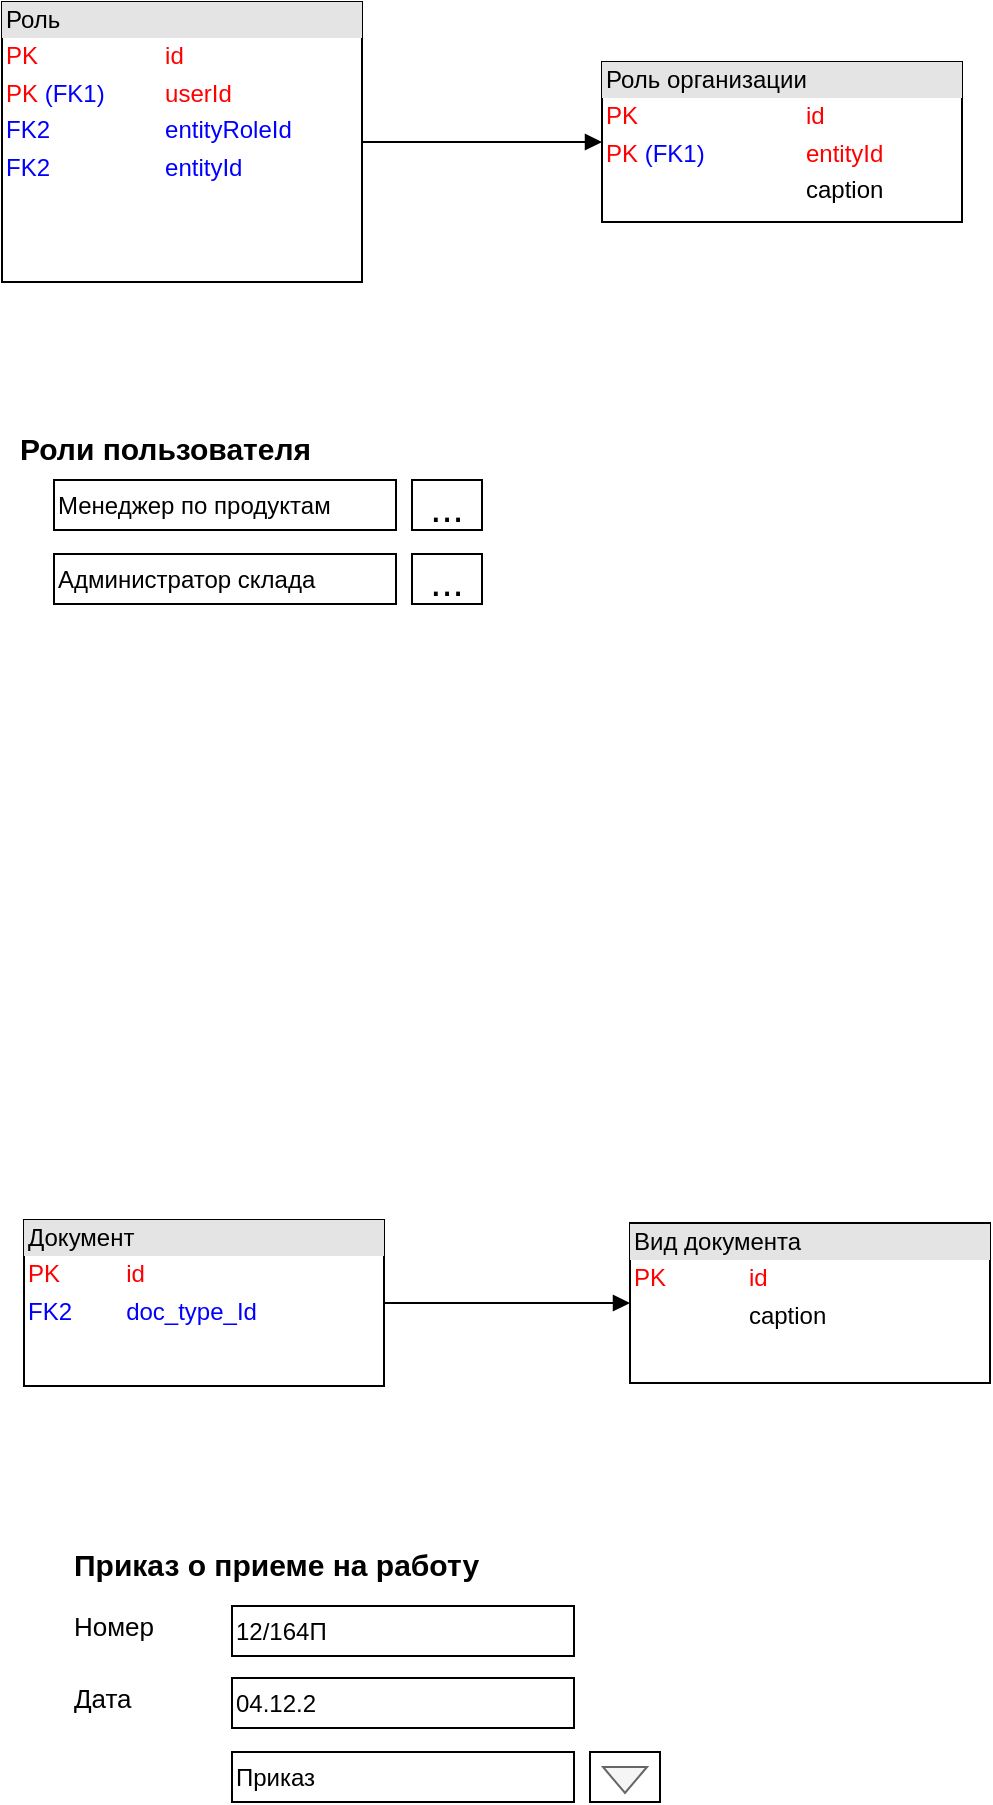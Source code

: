 <mxfile version="12.9.13" type="device"><diagram id="UevdLeta7LFA_C2YRq8q" name="Page-1"><mxGraphModel dx="621" dy="358" grid="0" gridSize="10" guides="1" tooltips="1" connect="1" arrows="1" fold="1" page="1" pageScale="1" pageWidth="827" pageHeight="1169" math="0" shadow="0"><root><mxCell id="0"/><mxCell id="1" parent="0"/><mxCell id="26POqRzTogFJ59vK1gkh-1" value="" style="endArrow=block;endFill=1;html=1;edgeStyle=orthogonalEdgeStyle;align=left;verticalAlign=top;" edge="1" parent="1" source="26POqRzTogFJ59vK1gkh-4" target="26POqRzTogFJ59vK1gkh-3"><mxGeometry x="-1" relative="1" as="geometry"><mxPoint x="200" y="390" as="sourcePoint"/><mxPoint y="540" as="targetPoint"/></mxGeometry></mxCell><mxCell id="26POqRzTogFJ59vK1gkh-2" value="1" style="resizable=0;html=1;align=left;verticalAlign=bottom;labelBackgroundColor=#ffffff;fontSize=10;" connectable="0" vertex="1" parent="26POqRzTogFJ59vK1gkh-1"><mxGeometry x="-1" relative="1" as="geometry"><mxPoint x="-20" y="20" as="offset"/></mxGeometry></mxCell><mxCell id="26POqRzTogFJ59vK1gkh-3" value="&lt;div style=&quot;box-sizing: border-box ; width: 100% ; background: #e4e4e4 ; padding: 2px&quot;&gt;Роль организации&lt;/div&gt;&lt;table style=&quot;width: 100% ; font-size: 1em&quot; cellpadding=&quot;2&quot; cellspacing=&quot;0&quot;&gt;&lt;tbody&gt;&lt;tr&gt;&lt;td&gt;&lt;font color=&quot;#ff0000&quot;&gt;PK&lt;/font&gt;&lt;/td&gt;&lt;td&gt;&lt;font color=&quot;#ff0000&quot;&gt;id&lt;/font&gt;&lt;/td&gt;&lt;/tr&gt;&lt;tr&gt;&lt;td&gt;&lt;font color=&quot;#ff0000&quot;&gt;PK &lt;/font&gt;&lt;font color=&quot;#0000ff&quot;&gt;(FK1)&lt;/font&gt;&lt;/td&gt;&lt;td&gt;&lt;font color=&quot;#ff0000&quot;&gt;entityId&lt;/font&gt;&lt;br&gt;&lt;/td&gt;&lt;/tr&gt;&lt;tr&gt;&lt;td&gt;&lt;br&gt;&lt;/td&gt;&lt;td&gt;caption&lt;/td&gt;&lt;/tr&gt;&lt;/tbody&gt;&lt;/table&gt;" style="verticalAlign=top;align=left;overflow=fill;html=1;" vertex="1" parent="1"><mxGeometry x="420" y="120" width="180" height="80" as="geometry"/></mxCell><mxCell id="26POqRzTogFJ59vK1gkh-4" value="&lt;div style=&quot;box-sizing: border-box ; width: 100% ; background: #e4e4e4 ; padding: 2px&quot;&gt;Роль&lt;/div&gt;&lt;table style=&quot;width: 100% ; font-size: 1em&quot; cellpadding=&quot;2&quot; cellspacing=&quot;0&quot;&gt;&lt;tbody&gt;&lt;tr&gt;&lt;td&gt;&lt;font color=&quot;#ff0000&quot;&gt;PK&lt;/font&gt;&lt;/td&gt;&lt;td&gt;&lt;font color=&quot;#ff0000&quot;&gt;id&lt;/font&gt;&lt;/td&gt;&lt;/tr&gt;&lt;tr&gt;&lt;td&gt;&lt;font color=&quot;#ff0000&quot;&gt;PK &lt;/font&gt;&lt;font color=&quot;#0000ff&quot;&gt;(FK1)&lt;/font&gt;&lt;/td&gt;&lt;td&gt;&lt;font color=&quot;#ff0000&quot;&gt;userId&lt;/font&gt;&lt;/td&gt;&lt;/tr&gt;&lt;tr&gt;&lt;td&gt;&lt;font color=&quot;#0000ff&quot;&gt;FK2&lt;/font&gt;&lt;/td&gt;&lt;td&gt;&lt;font color=&quot;#0000ff&quot;&gt;entityRoleId&lt;/font&gt;&lt;br&gt;&lt;/td&gt;&lt;/tr&gt;&lt;tr&gt;&lt;td&gt;&lt;font color=&quot;#0000ff&quot;&gt;FK2&lt;/font&gt;&lt;/td&gt;&lt;td&gt;&lt;font color=&quot;#0000ff&quot;&gt;entityId&lt;/font&gt;&lt;/td&gt;&lt;/tr&gt;&lt;/tbody&gt;&lt;/table&gt;" style="verticalAlign=top;align=left;overflow=fill;html=1;" vertex="1" parent="1"><mxGeometry x="120" y="90" width="180" height="140" as="geometry"/></mxCell><mxCell id="26POqRzTogFJ59vK1gkh-5" value="" style="endArrow=block;endFill=1;html=1;edgeStyle=orthogonalEdgeStyle;align=left;verticalAlign=top;" edge="1" source="26POqRzTogFJ59vK1gkh-8" target="26POqRzTogFJ59vK1gkh-7" parent="1"><mxGeometry x="-1" relative="1" as="geometry"><mxPoint x="211" y="999" as="sourcePoint"/><mxPoint x="11" y="1149" as="targetPoint"/></mxGeometry></mxCell><mxCell id="26POqRzTogFJ59vK1gkh-6" value="1" style="resizable=0;html=1;align=left;verticalAlign=bottom;labelBackgroundColor=#ffffff;fontSize=10;" connectable="0" vertex="1" parent="26POqRzTogFJ59vK1gkh-5"><mxGeometry x="-1" relative="1" as="geometry"><mxPoint x="-20" y="20" as="offset"/></mxGeometry></mxCell><mxCell id="26POqRzTogFJ59vK1gkh-7" value="&lt;div style=&quot;box-sizing: border-box ; width: 100% ; background: #e4e4e4 ; padding: 2px&quot;&gt;Вид документа&lt;/div&gt;&lt;table style=&quot;width: 100% ; font-size: 1em&quot; cellpadding=&quot;2&quot; cellspacing=&quot;0&quot;&gt;&lt;tbody&gt;&lt;tr&gt;&lt;td&gt;&lt;font color=&quot;#ff0000&quot;&gt;PK&lt;/font&gt;&lt;/td&gt;&lt;td&gt;&lt;font color=&quot;#ff0000&quot;&gt;id&lt;/font&gt;&lt;/td&gt;&lt;/tr&gt;&lt;tr&gt;&lt;td&gt;&lt;br&gt;&lt;/td&gt;&lt;td&gt;caption&lt;/td&gt;&lt;/tr&gt;&lt;/tbody&gt;&lt;/table&gt;" style="verticalAlign=top;align=left;overflow=fill;html=1;" vertex="1" parent="1"><mxGeometry x="434" y="700.5" width="180" height="80" as="geometry"/></mxCell><mxCell id="26POqRzTogFJ59vK1gkh-8" value="&lt;div style=&quot;box-sizing: border-box ; width: 100% ; background: #e4e4e4 ; padding: 2px&quot;&gt;Документ&lt;/div&gt;&lt;table style=&quot;width: 100% ; font-size: 1em&quot; cellpadding=&quot;2&quot; cellspacing=&quot;0&quot;&gt;&lt;tbody&gt;&lt;tr&gt;&lt;td&gt;&lt;font color=&quot;#ff0000&quot;&gt;PK&lt;/font&gt;&lt;/td&gt;&lt;td&gt;&lt;font color=&quot;#ff0000&quot;&gt;id&lt;/font&gt;&lt;/td&gt;&lt;/tr&gt;&lt;tr&gt;&lt;td&gt;&lt;font color=&quot;#0000ff&quot;&gt;FK2&lt;/font&gt;&lt;/td&gt;&lt;td&gt;&lt;font color=&quot;#0000ff&quot;&gt;doc_type_Id&lt;/font&gt;&lt;/td&gt;&lt;/tr&gt;&lt;/tbody&gt;&lt;/table&gt;" style="verticalAlign=top;align=left;overflow=fill;html=1;" vertex="1" parent="1"><mxGeometry x="131" y="699" width="180" height="83" as="geometry"/></mxCell><mxCell id="26POqRzTogFJ59vK1gkh-9" value="Роли пользователя" style="text;html=1;strokeColor=none;fillColor=none;align=left;verticalAlign=middle;whiteSpace=wrap;rounded=0;fontSize=15;fontStyle=1" vertex="1" parent="1"><mxGeometry x="127" y="303" width="150" height="20" as="geometry"/></mxCell><mxCell id="26POqRzTogFJ59vK1gkh-10" value="Менеджер по продуктам" style="rounded=0;whiteSpace=wrap;html=1;align=left;" vertex="1" parent="1"><mxGeometry x="146" y="329" width="171" height="25" as="geometry"/></mxCell><mxCell id="26POqRzTogFJ59vK1gkh-11" value="&lt;font style=&quot;font-size: 20px&quot;&gt;...&lt;/font&gt;" style="rounded=0;whiteSpace=wrap;html=1;align=center;" vertex="1" parent="1"><mxGeometry x="325" y="329" width="35" height="25" as="geometry"/></mxCell><mxCell id="26POqRzTogFJ59vK1gkh-12" value="Администратор склада" style="rounded=0;whiteSpace=wrap;html=1;align=left;" vertex="1" parent="1"><mxGeometry x="146" y="366" width="171" height="25" as="geometry"/></mxCell><mxCell id="26POqRzTogFJ59vK1gkh-13" value="&lt;font style=&quot;font-size: 20px&quot;&gt;...&lt;/font&gt;" style="rounded=0;whiteSpace=wrap;html=1;align=center;" vertex="1" parent="1"><mxGeometry x="325" y="366" width="35" height="25" as="geometry"/></mxCell><mxCell id="26POqRzTogFJ59vK1gkh-14" value="Приказ о приеме на работу" style="text;html=1;strokeColor=none;fillColor=none;align=left;verticalAlign=middle;whiteSpace=wrap;rounded=0;fontSize=15;fontStyle=1" vertex="1" parent="1"><mxGeometry x="154" y="861" width="243" height="20" as="geometry"/></mxCell><mxCell id="26POqRzTogFJ59vK1gkh-15" value="12/164П" style="rounded=0;whiteSpace=wrap;html=1;align=left;" vertex="1" parent="1"><mxGeometry x="235" y="892" width="171" height="25" as="geometry"/></mxCell><mxCell id="26POqRzTogFJ59vK1gkh-17" value="Приказ" style="rounded=0;whiteSpace=wrap;html=1;align=left;" vertex="1" parent="1"><mxGeometry x="235" y="965" width="171" height="25" as="geometry"/></mxCell><mxCell id="26POqRzTogFJ59vK1gkh-18" value="" style="rounded=0;whiteSpace=wrap;html=1;align=center;" vertex="1" parent="1"><mxGeometry x="414" y="965" width="35" height="25" as="geometry"/></mxCell><mxCell id="26POqRzTogFJ59vK1gkh-19" value="Номер" style="text;html=1;strokeColor=none;fillColor=none;align=left;verticalAlign=middle;whiteSpace=wrap;rounded=0;fontSize=13;fontStyle=0" vertex="1" parent="1"><mxGeometry x="154" y="892" width="75" height="20" as="geometry"/></mxCell><mxCell id="26POqRzTogFJ59vK1gkh-20" value="04.12.2" style="rounded=0;whiteSpace=wrap;html=1;align=left;" vertex="1" parent="1"><mxGeometry x="235" y="928" width="171" height="25" as="geometry"/></mxCell><mxCell id="26POqRzTogFJ59vK1gkh-21" value="Дата" style="text;html=1;strokeColor=none;fillColor=none;align=left;verticalAlign=middle;whiteSpace=wrap;rounded=0;fontSize=13;fontStyle=0" vertex="1" parent="1"><mxGeometry x="154" y="928" width="75" height="20" as="geometry"/></mxCell><mxCell id="26POqRzTogFJ59vK1gkh-22" value="" style="triangle;whiteSpace=wrap;html=1;fontSize=13;align=left;rotation=90;fillColor=#f5f5f5;strokeColor=#666666;fontColor=#333333;" vertex="1" parent="1"><mxGeometry x="425" y="968" width="13" height="22" as="geometry"/></mxCell></root></mxGraphModel></diagram></mxfile>
